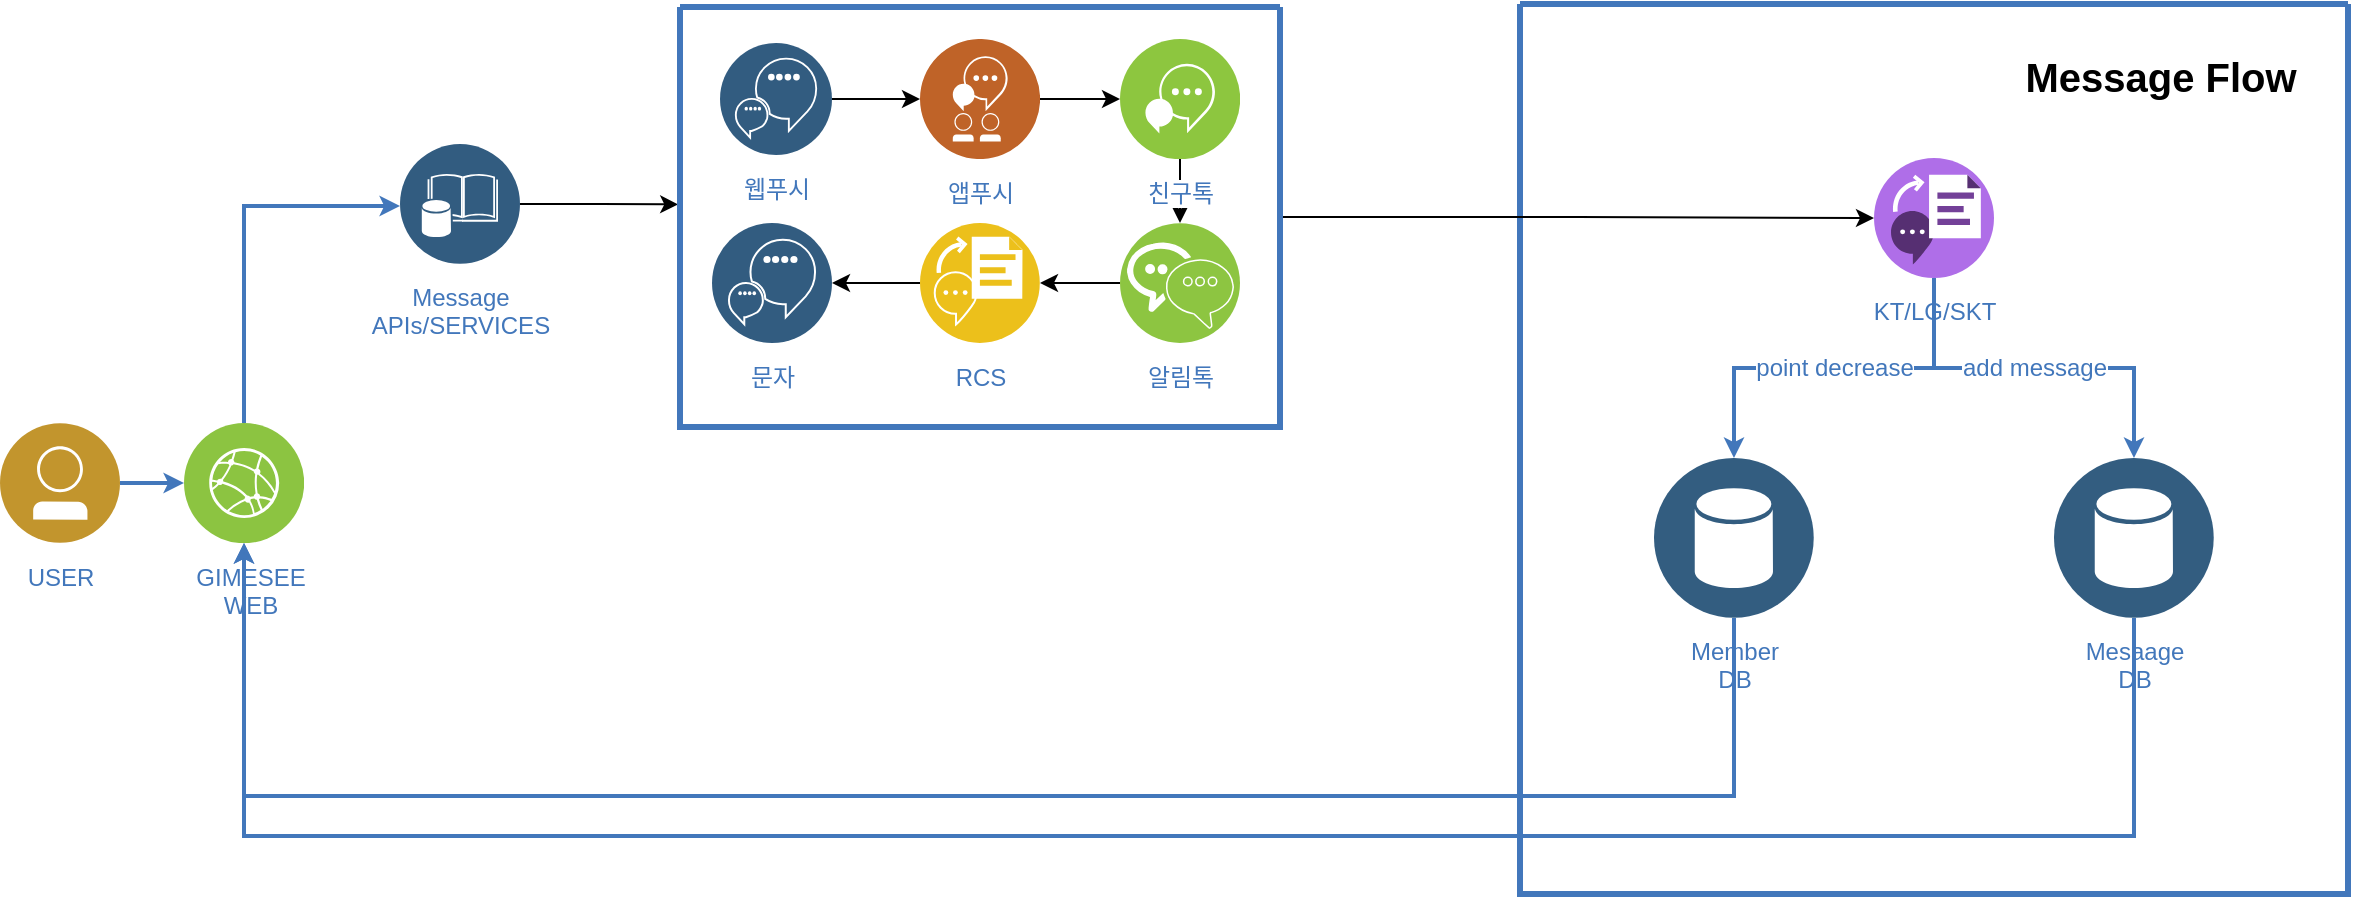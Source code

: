 <mxfile version="24.7.16">
  <diagram id="2f404044-711c-603c-8f00-f6bb4c023d3c" name="Page-1">
    <mxGraphModel dx="2762" dy="13" grid="1" gridSize="10" guides="1" tooltips="1" connect="1" arrows="1" fold="1" page="1" pageScale="1" pageWidth="1169" pageHeight="827" background="none" math="0" shadow="0">
      <root>
        <mxCell id="0" />
        <mxCell id="1" parent="0" />
        <mxCell id="Y3wIEpt85rSjA5f8IIfG-256" style="edgeStyle=elbowEdgeStyle;rounded=0;elbow=vertical;html=1;labelBackgroundColor=#ffffff;startArrow=none;startFill=0;startSize=4;endArrow=classic;endFill=1;endSize=4;jettySize=auto;orthogonalLoop=1;strokeColor=#4277BB;strokeWidth=2;fontSize=12;fontColor=#4277BB;exitX=0.5;exitY=0;exitDx=0;exitDy=0;" parent="1" source="Y3wIEpt85rSjA5f8IIfG-267" target="Y3wIEpt85rSjA5f8IIfG-259" edge="1">
          <mxGeometry relative="1" as="geometry">
            <Array as="points">
              <mxPoint x="-968" y="1041" />
            </Array>
            <mxPoint x="-1204" y="1010" as="targetPoint" />
            <mxPoint x="-1262" y="1103.5" as="sourcePoint" />
          </mxGeometry>
        </mxCell>
        <mxCell id="Y3wIEpt85rSjA5f8IIfG-257" value="USER" style="aspect=fixed;perimeter=ellipsePerimeter;html=1;align=center;shadow=0;dashed=0;image;image=img/lib/ibm/users/user.svg;labelBackgroundColor=#ffffff;strokeColor=#4277BB;strokeWidth=2;fillColor=none;gradientColor=none;fontSize=12;fontColor=#4277BB;spacingTop=3;" parent="1" vertex="1">
          <mxGeometry x="-1120" y="1149.5" width="60" height="60" as="geometry" />
        </mxCell>
        <mxCell id="Y3wIEpt85rSjA5f8IIfG-258" value="" style="swimlane;shadow=0;labelBackgroundColor=#007FFF;strokeColor=#4277BB;fillColor=none;gradientColor=none;fontColor=#000000;align=right;collapsible=0;startSize=0;strokeWidth=3;" parent="1" vertex="1">
          <mxGeometry x="-360" y="940" width="414" height="445" as="geometry" />
        </mxCell>
        <mxCell id="Y3wIEpt85rSjA5f8IIfG-261" value="KT/LG/SKT" style="aspect=fixed;perimeter=ellipsePerimeter;html=1;align=center;shadow=0;dashed=0;image;image=img/lib/ibm/miscellaneous/text_to_speech.svg;labelBackgroundColor=#ffffff;strokeColor=#4277BB;strokeWidth=2;fillColor=none;gradientColor=none;fontSize=12;fontColor=#4277BB;spacingTop=3;" parent="Y3wIEpt85rSjA5f8IIfG-258" vertex="1">
          <mxGeometry x="177" y="77" width="60" height="60" as="geometry" />
        </mxCell>
        <mxCell id="Y3wIEpt85rSjA5f8IIfG-262" value="&lt;div&gt;Mesaage&lt;/div&gt;&lt;div&gt;DB&lt;/div&gt;" style="aspect=fixed;perimeter=ellipsePerimeter;html=1;align=center;shadow=0;dashed=0;image;image=img/lib/ibm/data/data_services.svg;labelBackgroundColor=#ffffff;strokeColor=#4277BB;strokeWidth=2;fillColor=none;gradientColor=none;fontSize=12;fontColor=#4277BB;spacingTop=3;" parent="Y3wIEpt85rSjA5f8IIfG-258" vertex="1">
          <mxGeometry x="267" y="227" width="80" height="80" as="geometry" />
        </mxCell>
        <mxCell id="Y3wIEpt85rSjA5f8IIfG-263" value="&lt;div&gt;Member&lt;/div&gt;&lt;div&gt;DB&lt;/div&gt;" style="aspect=fixed;perimeter=ellipsePerimeter;html=1;align=center;shadow=0;dashed=0;image;image=img/lib/ibm/data/data_services.svg;labelBackgroundColor=#ffffff;strokeColor=#4277BB;strokeWidth=2;fillColor=none;gradientColor=none;fontSize=12;fontColor=#4277BB;spacingTop=3;" parent="Y3wIEpt85rSjA5f8IIfG-258" vertex="1">
          <mxGeometry x="67" y="227" width="80" height="80" as="geometry" />
        </mxCell>
        <mxCell id="Y3wIEpt85rSjA5f8IIfG-264" value="point decrease" style="edgeStyle=elbowEdgeStyle;rounded=0;elbow=vertical;html=1;labelBackgroundColor=#ffffff;startArrow=none;startFill=0;startSize=4;endArrow=classic;endFill=1;endSize=4;jettySize=auto;orthogonalLoop=1;strokeColor=#4277BB;strokeWidth=2;fontSize=12;fontColor=#4277BB;entryX=0.5;entryY=0;entryDx=0;entryDy=0;exitX=0.5;exitY=1;exitDx=0;exitDy=0;" parent="Y3wIEpt85rSjA5f8IIfG-258" source="Y3wIEpt85rSjA5f8IIfG-261" target="Y3wIEpt85rSjA5f8IIfG-263" edge="1">
          <mxGeometry relative="1" as="geometry">
            <mxPoint x="100" y="116.76" as="sourcePoint" />
            <mxPoint x="187" y="117" as="targetPoint" />
          </mxGeometry>
        </mxCell>
        <mxCell id="Y3wIEpt85rSjA5f8IIfG-265" value="add message" style="edgeStyle=elbowEdgeStyle;rounded=0;elbow=vertical;html=1;labelBackgroundColor=#ffffff;startArrow=none;startFill=0;startSize=4;endArrow=classic;endFill=1;endSize=4;jettySize=auto;orthogonalLoop=1;strokeColor=#4277BB;strokeWidth=2;fontSize=12;fontColor=#4277BB;entryX=0.5;entryY=0;entryDx=0;entryDy=0;exitX=0.5;exitY=1;exitDx=0;exitDy=0;" parent="Y3wIEpt85rSjA5f8IIfG-258" source="Y3wIEpt85rSjA5f8IIfG-261" target="Y3wIEpt85rSjA5f8IIfG-262" edge="1">
          <mxGeometry relative="1" as="geometry">
            <mxPoint x="217" y="147" as="sourcePoint" />
            <mxPoint x="117" y="237" as="targetPoint" />
          </mxGeometry>
        </mxCell>
        <mxCell id="Y3wIEpt85rSjA5f8IIfG-266" value="&lt;p&gt;&lt;font style=&quot;font-size: 20px;&quot;&gt;&lt;b&gt;Message Flow&lt;/b&gt;&lt;/font&gt;&lt;/p&gt;" style="text;html=1;align=center;verticalAlign=middle;resizable=0;points=[];autosize=1;strokeColor=none;fillColor=none;" parent="Y3wIEpt85rSjA5f8IIfG-258" vertex="1">
          <mxGeometry x="240" y="6" width="160" height="60" as="geometry" />
        </mxCell>
        <mxCell id="Y3wIEpt85rSjA5f8IIfG-267" value="GIMESEE&lt;div&gt;WEB&lt;/div&gt;" style="aspect=fixed;perimeter=ellipsePerimeter;html=1;align=center;shadow=0;image;image=img/lib/ibm/infrastructure/edge_services.svg;labelBackgroundColor=#ffffff;strokeColor=none;strokeWidth=2;fillColor=#808080;gradientColor=none;fontSize=12;fontColor=#4277BB;rounded=0;verticalAlign=top;spacingLeft=5;spacingTop=3;" parent="1" vertex="1">
          <mxGeometry x="-1028" y="1149.5" width="60" height="60" as="geometry" />
        </mxCell>
        <mxCell id="Y3wIEpt85rSjA5f8IIfG-268" style="edgeStyle=elbowEdgeStyle;rounded=0;elbow=vertical;html=1;labelBackgroundColor=#ffffff;startArrow=none;startFill=0;startSize=4;endArrow=classic;endFill=1;endSize=4;jettySize=auto;orthogonalLoop=1;strokeColor=#4277BB;strokeWidth=2;fontSize=12;fontColor=#4277BB;" parent="1" source="Y3wIEpt85rSjA5f8IIfG-257" target="Y3wIEpt85rSjA5f8IIfG-267" edge="1">
          <mxGeometry relative="1" as="geometry" />
        </mxCell>
        <mxCell id="Y3wIEpt85rSjA5f8IIfG-269" style="edgeStyle=elbowEdgeStyle;rounded=0;elbow=vertical;html=1;labelBackgroundColor=#ffffff;startArrow=none;startFill=0;startSize=4;endArrow=classic;endFill=1;endSize=4;jettySize=auto;orthogonalLoop=1;strokeColor=#4277BB;strokeWidth=2;fontSize=12;fontColor=#4277BB;entryX=0.5;entryY=1;entryDx=0;entryDy=0;exitX=0.5;exitY=1;exitDx=0;exitDy=0;" parent="1" source="Y3wIEpt85rSjA5f8IIfG-262" target="Y3wIEpt85rSjA5f8IIfG-267" edge="1">
          <mxGeometry relative="1" as="geometry">
            <mxPoint x="-571" y="1100.76" as="sourcePoint" />
            <mxPoint x="-484" y="1101" as="targetPoint" />
            <Array as="points">
              <mxPoint x="-574" y="1356" />
            </Array>
          </mxGeometry>
        </mxCell>
        <mxCell id="Y3wIEpt85rSjA5f8IIfG-270" style="edgeStyle=elbowEdgeStyle;rounded=0;elbow=vertical;html=1;labelBackgroundColor=#ffffff;startArrow=none;startFill=0;startSize=4;endArrow=classic;endFill=1;endSize=4;jettySize=auto;orthogonalLoop=1;strokeColor=#4277BB;strokeWidth=2;fontSize=12;fontColor=#4277BB;entryX=0.5;entryY=1;entryDx=0;entryDy=0;exitX=0.5;exitY=1;exitDx=0;exitDy=0;" parent="1" source="Y3wIEpt85rSjA5f8IIfG-263" target="Y3wIEpt85rSjA5f8IIfG-267" edge="1">
          <mxGeometry relative="1" as="geometry">
            <mxPoint x="-354" y="1301" as="sourcePoint" />
            <mxPoint x="-764" y="1220" as="targetPoint" />
            <Array as="points">
              <mxPoint x="-664" y="1336" />
            </Array>
          </mxGeometry>
        </mxCell>
        <mxCell id="d1NqQ5wGY-2jUz7h3ngs-24" style="edgeStyle=orthogonalEdgeStyle;rounded=0;orthogonalLoop=1;jettySize=auto;html=1;" edge="1" parent="1" source="d1NqQ5wGY-2jUz7h3ngs-5" target="d1NqQ5wGY-2jUz7h3ngs-13">
          <mxGeometry relative="1" as="geometry" />
        </mxCell>
        <mxCell id="d1NqQ5wGY-2jUz7h3ngs-5" value="웹푸시" style="aspect=fixed;perimeter=ellipsePerimeter;html=1;align=center;shadow=0;dashed=0;image;image=img/lib/ibm/data/conversation_trained_deployed.svg;labelBackgroundColor=#ffffff;strokeColor=#4277BB;strokeWidth=2;fillColor=none;gradientColor=none;fontSize=12;fontColor=#4277BB;spacingTop=3;" vertex="1" parent="1">
          <mxGeometry x="-760" y="959.5" width="56" height="56" as="geometry" />
        </mxCell>
        <mxCell id="d1NqQ5wGY-2jUz7h3ngs-23" value="" style="edgeStyle=orthogonalEdgeStyle;rounded=0;orthogonalLoop=1;jettySize=auto;html=1;entryX=-0.003;entryY=0.47;entryDx=0;entryDy=0;entryPerimeter=0;" edge="1" parent="1" source="Y3wIEpt85rSjA5f8IIfG-259" target="d1NqQ5wGY-2jUz7h3ngs-15">
          <mxGeometry relative="1" as="geometry" />
        </mxCell>
        <mxCell id="Y3wIEpt85rSjA5f8IIfG-259" value="&lt;div&gt;Message&lt;/div&gt;&lt;div&gt;APIs/SERVICES&lt;/div&gt;" style="aspect=fixed;perimeter=ellipsePerimeter;html=1;align=center;shadow=0;dashed=0;image;image=img/lib/ibm/data/enterprise_data.svg;labelBackgroundColor=#ffffff;strokeColor=#4277BB;strokeWidth=2;fillColor=none;gradientColor=none;fontSize=12;fontColor=#4277BB;spacingTop=3;" parent="1" vertex="1">
          <mxGeometry x="-920" y="1010" width="60" height="60" as="geometry" />
        </mxCell>
        <mxCell id="d1NqQ5wGY-2jUz7h3ngs-28" value="" style="edgeStyle=orthogonalEdgeStyle;rounded=0;orthogonalLoop=1;jettySize=auto;html=1;" edge="1" parent="1" source="d1NqQ5wGY-2jUz7h3ngs-8" target="d1NqQ5wGY-2jUz7h3ngs-9">
          <mxGeometry relative="1" as="geometry" />
        </mxCell>
        <mxCell id="d1NqQ5wGY-2jUz7h3ngs-8" value="RCS" style="image;aspect=fixed;perimeter=ellipsePerimeter;html=1;align=center;shadow=0;dashed=0;fontColor=#4277BB;labelBackgroundColor=default;fontSize=12;spacingTop=3;image=img/lib/ibm/applications/speech_to_text.svg;" vertex="1" parent="1">
          <mxGeometry x="-660" y="1049.5" width="60" height="60" as="geometry" />
        </mxCell>
        <mxCell id="d1NqQ5wGY-2jUz7h3ngs-9" value="문자" style="image;aspect=fixed;perimeter=ellipsePerimeter;html=1;align=center;shadow=0;dashed=0;fontColor=#4277BB;labelBackgroundColor=default;fontSize=12;spacingTop=3;image=img/lib/ibm/data/conversation_trained_deployed.svg;" vertex="1" parent="1">
          <mxGeometry x="-764" y="1049.5" width="60" height="60" as="geometry" />
        </mxCell>
        <mxCell id="d1NqQ5wGY-2jUz7h3ngs-26" value="" style="edgeStyle=orthogonalEdgeStyle;rounded=0;orthogonalLoop=1;jettySize=auto;html=1;" edge="1" parent="1" source="d1NqQ5wGY-2jUz7h3ngs-10" target="d1NqQ5wGY-2jUz7h3ngs-11">
          <mxGeometry relative="1" as="geometry" />
        </mxCell>
        <mxCell id="d1NqQ5wGY-2jUz7h3ngs-10" value="친구톡" style="image;aspect=fixed;perimeter=ellipsePerimeter;html=1;align=center;shadow=0;dashed=0;fontColor=#4277BB;labelBackgroundColor=default;fontSize=12;spacingTop=3;image=img/lib/ibm/infrastructure/interservice_communication.svg;" vertex="1" parent="1">
          <mxGeometry x="-560" y="957.5" width="60" height="60" as="geometry" />
        </mxCell>
        <mxCell id="d1NqQ5wGY-2jUz7h3ngs-27" value="" style="edgeStyle=orthogonalEdgeStyle;rounded=0;orthogonalLoop=1;jettySize=auto;html=1;" edge="1" parent="1" source="d1NqQ5wGY-2jUz7h3ngs-11" target="d1NqQ5wGY-2jUz7h3ngs-8">
          <mxGeometry relative="1" as="geometry" />
        </mxCell>
        <mxCell id="d1NqQ5wGY-2jUz7h3ngs-11" value="알림톡" style="image;aspect=fixed;perimeter=ellipsePerimeter;html=1;align=center;shadow=0;dashed=0;fontColor=#4277BB;labelBackgroundColor=default;fontSize=12;spacingTop=3;image=img/lib/ibm/infrastructure/enterprise_messaging.svg;" vertex="1" parent="1">
          <mxGeometry x="-560" y="1049.5" width="60" height="60" as="geometry" />
        </mxCell>
        <mxCell id="d1NqQ5wGY-2jUz7h3ngs-25" value="" style="edgeStyle=orthogonalEdgeStyle;rounded=0;orthogonalLoop=1;jettySize=auto;html=1;" edge="1" parent="1" source="d1NqQ5wGY-2jUz7h3ngs-13" target="d1NqQ5wGY-2jUz7h3ngs-10">
          <mxGeometry relative="1" as="geometry" />
        </mxCell>
        <mxCell id="d1NqQ5wGY-2jUz7h3ngs-13" value="앱푸시" style="image;aspect=fixed;perimeter=ellipsePerimeter;html=1;align=center;shadow=0;dashed=0;fontColor=#4277BB;labelBackgroundColor=default;fontSize=12;spacingTop=3;image=img/lib/ibm/social/live_collaboration.svg;" vertex="1" parent="1">
          <mxGeometry x="-660" y="957.5" width="60" height="60" as="geometry" />
        </mxCell>
        <mxCell id="d1NqQ5wGY-2jUz7h3ngs-29" style="edgeStyle=orthogonalEdgeStyle;rounded=0;orthogonalLoop=1;jettySize=auto;html=1;exitX=1;exitY=0.5;exitDx=0;exitDy=0;entryX=0;entryY=0.5;entryDx=0;entryDy=0;" edge="1" parent="1" source="d1NqQ5wGY-2jUz7h3ngs-15" target="Y3wIEpt85rSjA5f8IIfG-261">
          <mxGeometry relative="1" as="geometry" />
        </mxCell>
        <mxCell id="d1NqQ5wGY-2jUz7h3ngs-15" value="" style="swimlane;shadow=0;labelBackgroundColor=#007FFF;strokeColor=#4277BB;fillColor=none;gradientColor=none;fontColor=#000000;align=right;collapsible=0;startSize=0;strokeWidth=3;" vertex="1" parent="1">
          <mxGeometry x="-780" y="941.5" width="300" height="210" as="geometry" />
        </mxCell>
      </root>
    </mxGraphModel>
  </diagram>
</mxfile>
